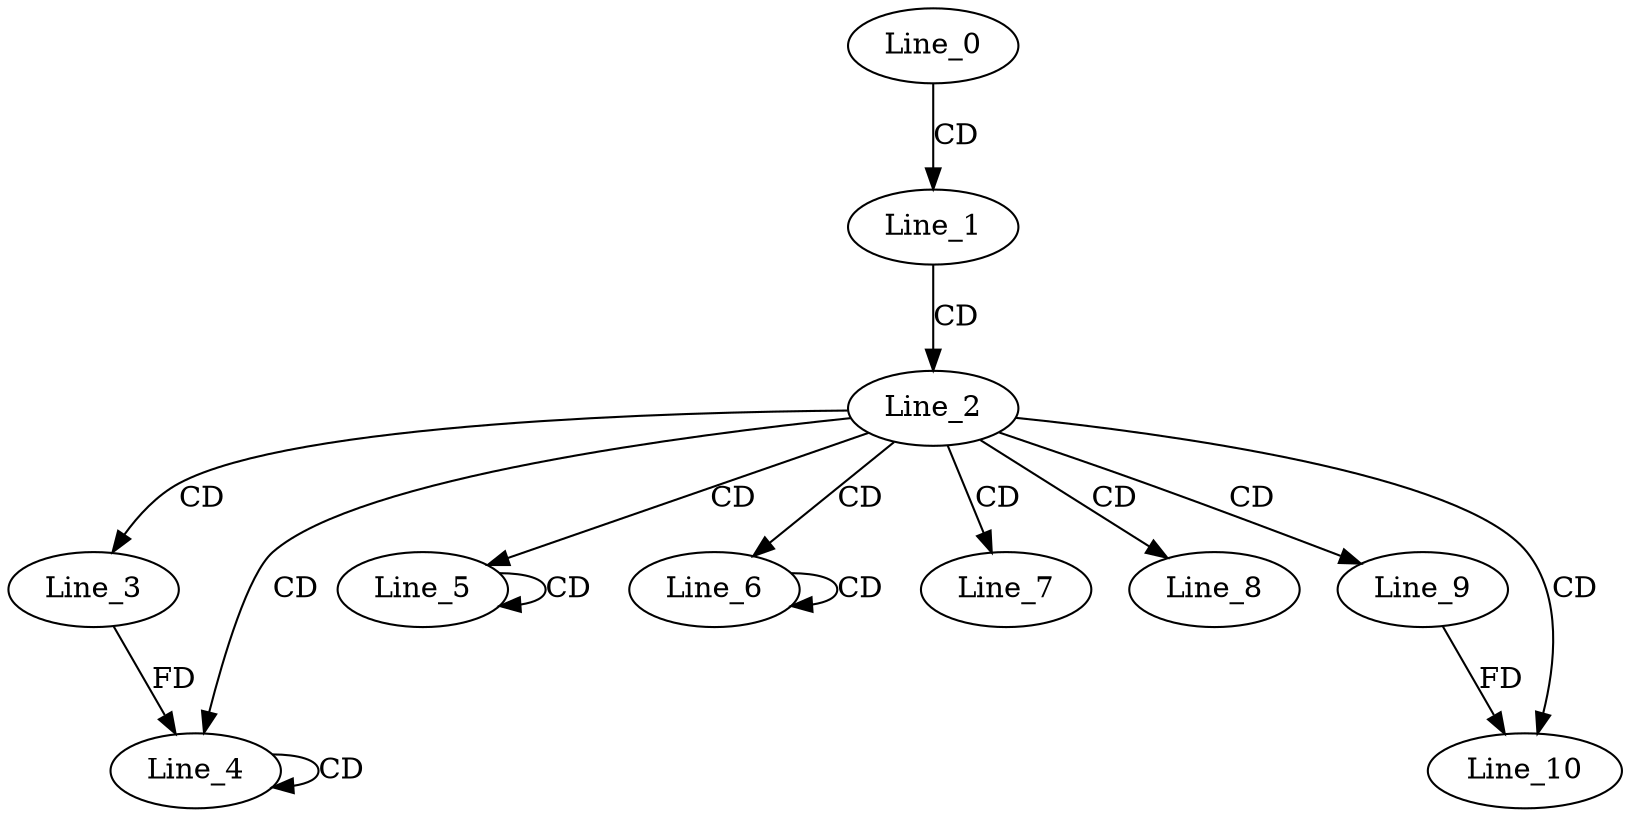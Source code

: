 digraph G {
  Line_0;
  Line_1;
  Line_2;
  Line_3;
  Line_4;
  Line_4;
  Line_4;
  Line_5;
  Line_5;
  Line_6;
  Line_6;
  Line_7;
  Line_8;
  Line_9;
  Line_10;
  Line_10;
  Line_0 -> Line_1 [ label="CD" ];
  Line_1 -> Line_2 [ label="CD" ];
  Line_2 -> Line_3 [ label="CD" ];
  Line_2 -> Line_4 [ label="CD" ];
  Line_4 -> Line_4 [ label="CD" ];
  Line_3 -> Line_4 [ label="FD" ];
  Line_2 -> Line_5 [ label="CD" ];
  Line_5 -> Line_5 [ label="CD" ];
  Line_2 -> Line_6 [ label="CD" ];
  Line_6 -> Line_6 [ label="CD" ];
  Line_2 -> Line_7 [ label="CD" ];
  Line_2 -> Line_8 [ label="CD" ];
  Line_2 -> Line_9 [ label="CD" ];
  Line_2 -> Line_10 [ label="CD" ];
  Line_9 -> Line_10 [ label="FD" ];
}
